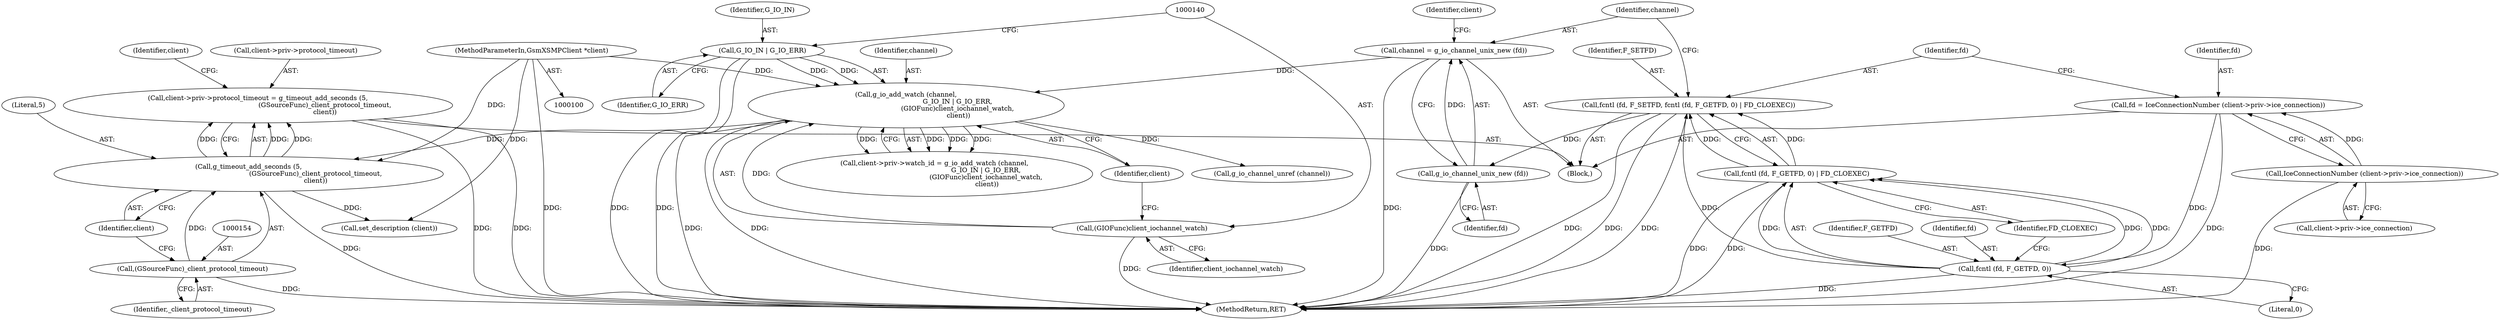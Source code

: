 digraph "0_gnome-session_b0dc999e0b45355314616321dbb6cb71e729fc9d_2@pointer" {
"1000145" [label="(Call,client->priv->protocol_timeout = g_timeout_add_seconds (5,\n                                                                (GSourceFunc)_client_protocol_timeout,\n                                                                client))"];
"1000151" [label="(Call,g_timeout_add_seconds (5,\n                                                                (GSourceFunc)_client_protocol_timeout,\n                                                                client))"];
"1000153" [label="(Call,(GSourceFunc)_client_protocol_timeout)"];
"1000134" [label="(Call,g_io_add_watch (channel,\n                                                 G_IO_IN | G_IO_ERR,\n                                                 (GIOFunc)client_iochannel_watch,\n                                                  client))"];
"1000124" [label="(Call,channel = g_io_channel_unix_new (fd))"];
"1000126" [label="(Call,g_io_channel_unix_new (fd))"];
"1000115" [label="(Call,fcntl (fd, F_SETFD, fcntl (fd, F_GETFD, 0) | FD_CLOEXEC))"];
"1000119" [label="(Call,fcntl (fd, F_GETFD, 0))"];
"1000107" [label="(Call,fd = IceConnectionNumber (client->priv->ice_connection))"];
"1000109" [label="(Call,IceConnectionNumber (client->priv->ice_connection))"];
"1000118" [label="(Call,fcntl (fd, F_GETFD, 0) | FD_CLOEXEC)"];
"1000136" [label="(Call,G_IO_IN | G_IO_ERR)"];
"1000139" [label="(Call,(GIOFunc)client_iochannel_watch)"];
"1000101" [label="(MethodParameterIn,GsmXSMPClient *client)"];
"1000158" [label="(Identifier,client)"];
"1000115" [label="(Call,fcntl (fd, F_SETFD, fcntl (fd, F_GETFD, 0) | FD_CLOEXEC))"];
"1000126" [label="(Call,g_io_channel_unix_new (fd))"];
"1000146" [label="(Call,client->priv->protocol_timeout)"];
"1000108" [label="(Identifier,fd)"];
"1000122" [label="(Literal,0)"];
"1000123" [label="(Identifier,FD_CLOEXEC)"];
"1000142" [label="(Identifier,client)"];
"1000156" [label="(Identifier,client)"];
"1000118" [label="(Call,fcntl (fd, F_GETFD, 0) | FD_CLOEXEC)"];
"1000138" [label="(Identifier,G_IO_ERR)"];
"1000141" [label="(Identifier,client_iochannel_watch)"];
"1000143" [label="(Call,g_io_channel_unref (channel))"];
"1000155" [label="(Identifier,_client_protocol_timeout)"];
"1000151" [label="(Call,g_timeout_add_seconds (5,\n                                                                (GSourceFunc)_client_protocol_timeout,\n                                                                client))"];
"1000102" [label="(Block,)"];
"1000134" [label="(Call,g_io_add_watch (channel,\n                                                 G_IO_IN | G_IO_ERR,\n                                                 (GIOFunc)client_iochannel_watch,\n                                                  client))"];
"1000110" [label="(Call,client->priv->ice_connection)"];
"1000135" [label="(Identifier,channel)"];
"1000137" [label="(Identifier,G_IO_IN)"];
"1000125" [label="(Identifier,channel)"];
"1000116" [label="(Identifier,fd)"];
"1000107" [label="(Call,fd = IceConnectionNumber (client->priv->ice_connection))"];
"1000121" [label="(Identifier,F_GETFD)"];
"1000152" [label="(Literal,5)"];
"1000153" [label="(Call,(GSourceFunc)_client_protocol_timeout)"];
"1000120" [label="(Identifier,fd)"];
"1000166" [label="(MethodReturn,RET)"];
"1000136" [label="(Call,G_IO_IN | G_IO_ERR)"];
"1000157" [label="(Call,set_description (client))"];
"1000117" [label="(Identifier,F_SETFD)"];
"1000139" [label="(Call,(GIOFunc)client_iochannel_watch)"];
"1000119" [label="(Call,fcntl (fd, F_GETFD, 0))"];
"1000145" [label="(Call,client->priv->protocol_timeout = g_timeout_add_seconds (5,\n                                                                (GSourceFunc)_client_protocol_timeout,\n                                                                client))"];
"1000127" [label="(Identifier,fd)"];
"1000109" [label="(Call,IceConnectionNumber (client->priv->ice_connection))"];
"1000101" [label="(MethodParameterIn,GsmXSMPClient *client)"];
"1000128" [label="(Call,client->priv->watch_id = g_io_add_watch (channel,\n                                                 G_IO_IN | G_IO_ERR,\n                                                 (GIOFunc)client_iochannel_watch,\n                                                  client))"];
"1000131" [label="(Identifier,client)"];
"1000124" [label="(Call,channel = g_io_channel_unix_new (fd))"];
"1000145" -> "1000102"  [label="AST: "];
"1000145" -> "1000151"  [label="CFG: "];
"1000146" -> "1000145"  [label="AST: "];
"1000151" -> "1000145"  [label="AST: "];
"1000158" -> "1000145"  [label="CFG: "];
"1000145" -> "1000166"  [label="DDG: "];
"1000145" -> "1000166"  [label="DDG: "];
"1000151" -> "1000145"  [label="DDG: "];
"1000151" -> "1000145"  [label="DDG: "];
"1000151" -> "1000145"  [label="DDG: "];
"1000151" -> "1000156"  [label="CFG: "];
"1000152" -> "1000151"  [label="AST: "];
"1000153" -> "1000151"  [label="AST: "];
"1000156" -> "1000151"  [label="AST: "];
"1000151" -> "1000166"  [label="DDG: "];
"1000153" -> "1000151"  [label="DDG: "];
"1000134" -> "1000151"  [label="DDG: "];
"1000101" -> "1000151"  [label="DDG: "];
"1000151" -> "1000157"  [label="DDG: "];
"1000153" -> "1000155"  [label="CFG: "];
"1000154" -> "1000153"  [label="AST: "];
"1000155" -> "1000153"  [label="AST: "];
"1000156" -> "1000153"  [label="CFG: "];
"1000153" -> "1000166"  [label="DDG: "];
"1000134" -> "1000128"  [label="AST: "];
"1000134" -> "1000142"  [label="CFG: "];
"1000135" -> "1000134"  [label="AST: "];
"1000136" -> "1000134"  [label="AST: "];
"1000139" -> "1000134"  [label="AST: "];
"1000142" -> "1000134"  [label="AST: "];
"1000128" -> "1000134"  [label="CFG: "];
"1000134" -> "1000166"  [label="DDG: "];
"1000134" -> "1000166"  [label="DDG: "];
"1000134" -> "1000128"  [label="DDG: "];
"1000134" -> "1000128"  [label="DDG: "];
"1000134" -> "1000128"  [label="DDG: "];
"1000134" -> "1000128"  [label="DDG: "];
"1000124" -> "1000134"  [label="DDG: "];
"1000136" -> "1000134"  [label="DDG: "];
"1000136" -> "1000134"  [label="DDG: "];
"1000139" -> "1000134"  [label="DDG: "];
"1000101" -> "1000134"  [label="DDG: "];
"1000134" -> "1000143"  [label="DDG: "];
"1000124" -> "1000102"  [label="AST: "];
"1000124" -> "1000126"  [label="CFG: "];
"1000125" -> "1000124"  [label="AST: "];
"1000126" -> "1000124"  [label="AST: "];
"1000131" -> "1000124"  [label="CFG: "];
"1000124" -> "1000166"  [label="DDG: "];
"1000126" -> "1000124"  [label="DDG: "];
"1000126" -> "1000127"  [label="CFG: "];
"1000127" -> "1000126"  [label="AST: "];
"1000126" -> "1000166"  [label="DDG: "];
"1000115" -> "1000126"  [label="DDG: "];
"1000115" -> "1000102"  [label="AST: "];
"1000115" -> "1000118"  [label="CFG: "];
"1000116" -> "1000115"  [label="AST: "];
"1000117" -> "1000115"  [label="AST: "];
"1000118" -> "1000115"  [label="AST: "];
"1000125" -> "1000115"  [label="CFG: "];
"1000115" -> "1000166"  [label="DDG: "];
"1000115" -> "1000166"  [label="DDG: "];
"1000115" -> "1000166"  [label="DDG: "];
"1000119" -> "1000115"  [label="DDG: "];
"1000118" -> "1000115"  [label="DDG: "];
"1000118" -> "1000115"  [label="DDG: "];
"1000119" -> "1000118"  [label="AST: "];
"1000119" -> "1000122"  [label="CFG: "];
"1000120" -> "1000119"  [label="AST: "];
"1000121" -> "1000119"  [label="AST: "];
"1000122" -> "1000119"  [label="AST: "];
"1000123" -> "1000119"  [label="CFG: "];
"1000119" -> "1000166"  [label="DDG: "];
"1000119" -> "1000118"  [label="DDG: "];
"1000119" -> "1000118"  [label="DDG: "];
"1000119" -> "1000118"  [label="DDG: "];
"1000107" -> "1000119"  [label="DDG: "];
"1000107" -> "1000102"  [label="AST: "];
"1000107" -> "1000109"  [label="CFG: "];
"1000108" -> "1000107"  [label="AST: "];
"1000109" -> "1000107"  [label="AST: "];
"1000116" -> "1000107"  [label="CFG: "];
"1000107" -> "1000166"  [label="DDG: "];
"1000109" -> "1000107"  [label="DDG: "];
"1000109" -> "1000110"  [label="CFG: "];
"1000110" -> "1000109"  [label="AST: "];
"1000109" -> "1000166"  [label="DDG: "];
"1000118" -> "1000123"  [label="CFG: "];
"1000123" -> "1000118"  [label="AST: "];
"1000118" -> "1000166"  [label="DDG: "];
"1000118" -> "1000166"  [label="DDG: "];
"1000136" -> "1000138"  [label="CFG: "];
"1000137" -> "1000136"  [label="AST: "];
"1000138" -> "1000136"  [label="AST: "];
"1000140" -> "1000136"  [label="CFG: "];
"1000136" -> "1000166"  [label="DDG: "];
"1000136" -> "1000166"  [label="DDG: "];
"1000139" -> "1000141"  [label="CFG: "];
"1000140" -> "1000139"  [label="AST: "];
"1000141" -> "1000139"  [label="AST: "];
"1000142" -> "1000139"  [label="CFG: "];
"1000139" -> "1000166"  [label="DDG: "];
"1000101" -> "1000100"  [label="AST: "];
"1000101" -> "1000166"  [label="DDG: "];
"1000101" -> "1000157"  [label="DDG: "];
}
